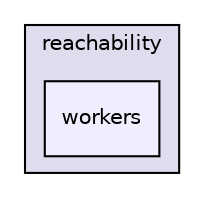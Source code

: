 digraph "/home/travis/build/hypro/hypro/src/hypro/algorithms/reachability/workers" {
  compound=true
  node [ fontsize="10", fontname="Helvetica"];
  edge [ labelfontsize="10", labelfontname="Helvetica"];
  subgraph clusterdir_6a6edf7123c81d000975d26367682a7a {
    graph [ bgcolor="#ddddee", pencolor="black", label="reachability" fontname="Helvetica", fontsize="10", URL="dir_6a6edf7123c81d000975d26367682a7a.html"]
  dir_519994d85a4cf46cf1798a8eeb04af9e [shape=box, label="workers", style="filled", fillcolor="#eeeeff", pencolor="black", URL="dir_519994d85a4cf46cf1798a8eeb04af9e.html"];
  }
}
